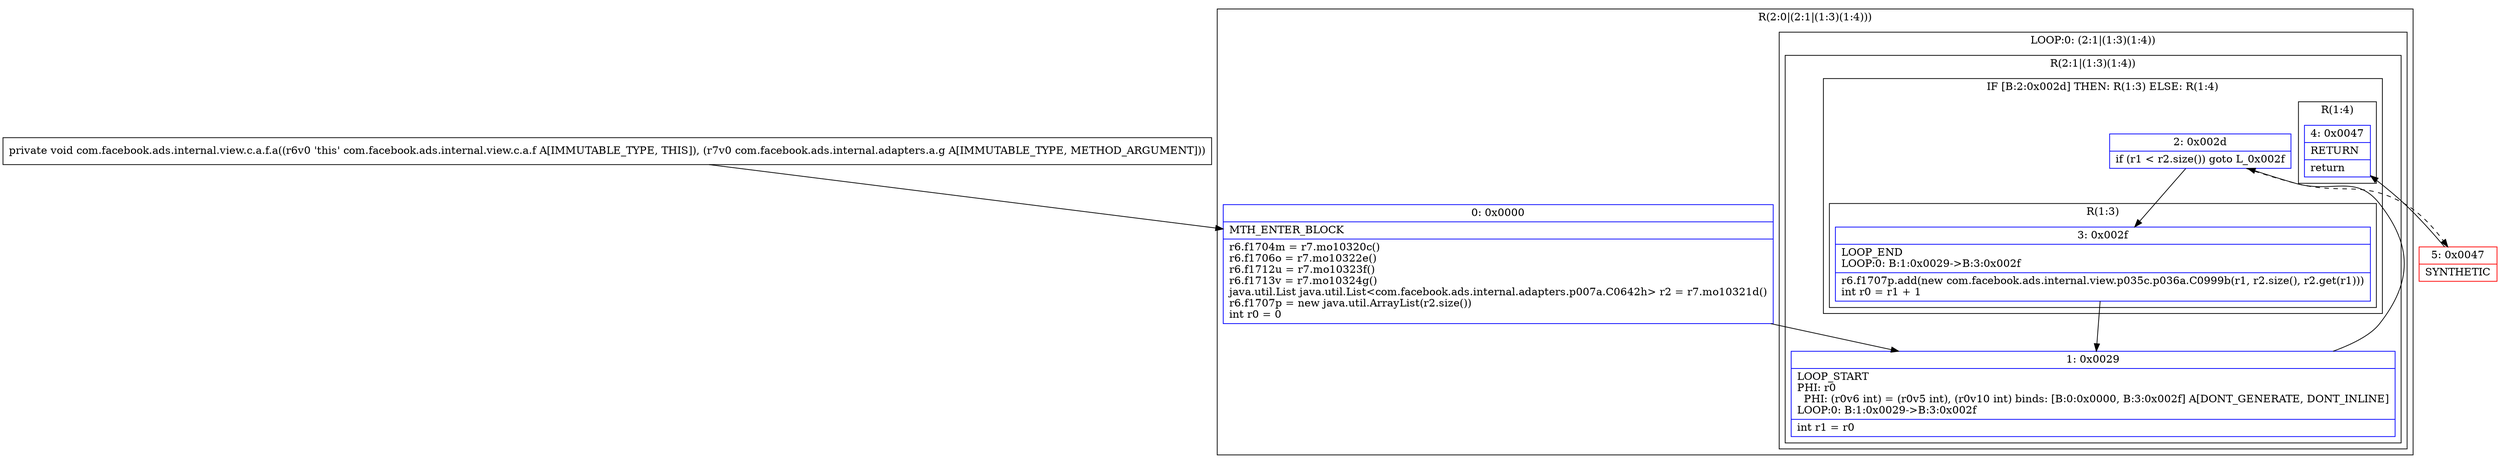 digraph "CFG forcom.facebook.ads.internal.view.c.a.f.a(Lcom\/facebook\/ads\/internal\/adapters\/a\/g;)V" {
subgraph cluster_Region_1134645739 {
label = "R(2:0|(2:1|(1:3)(1:4)))";
node [shape=record,color=blue];
Node_0 [shape=record,label="{0\:\ 0x0000|MTH_ENTER_BLOCK\l|r6.f1704m = r7.mo10320c()\lr6.f1706o = r7.mo10322e()\lr6.f1712u = r7.mo10323f()\lr6.f1713v = r7.mo10324g()\ljava.util.List java.util.List\<com.facebook.ads.internal.adapters.p007a.C0642h\> r2 = r7.mo10321d()\lr6.f1707p = new java.util.ArrayList(r2.size())\lint r0 = 0\l}"];
subgraph cluster_LoopRegion_848035409 {
label = "LOOP:0: (2:1|(1:3)(1:4))";
node [shape=record,color=blue];
subgraph cluster_Region_1357427444 {
label = "R(2:1|(1:3)(1:4))";
node [shape=record,color=blue];
Node_1 [shape=record,label="{1\:\ 0x0029|LOOP_START\lPHI: r0 \l  PHI: (r0v6 int) = (r0v5 int), (r0v10 int) binds: [B:0:0x0000, B:3:0x002f] A[DONT_GENERATE, DONT_INLINE]\lLOOP:0: B:1:0x0029\-\>B:3:0x002f\l|int r1 = r0\l}"];
subgraph cluster_IfRegion_1167280500 {
label = "IF [B:2:0x002d] THEN: R(1:3) ELSE: R(1:4)";
node [shape=record,color=blue];
Node_2 [shape=record,label="{2\:\ 0x002d|if (r1 \< r2.size()) goto L_0x002f\l}"];
subgraph cluster_Region_610981685 {
label = "R(1:3)";
node [shape=record,color=blue];
Node_3 [shape=record,label="{3\:\ 0x002f|LOOP_END\lLOOP:0: B:1:0x0029\-\>B:3:0x002f\l|r6.f1707p.add(new com.facebook.ads.internal.view.p035c.p036a.C0999b(r1, r2.size(), r2.get(r1)))\lint r0 = r1 + 1\l}"];
}
subgraph cluster_Region_1895035828 {
label = "R(1:4)";
node [shape=record,color=blue];
Node_4 [shape=record,label="{4\:\ 0x0047|RETURN\l|return\l}"];
}
}
}
}
}
Node_5 [shape=record,color=red,label="{5\:\ 0x0047|SYNTHETIC\l}"];
MethodNode[shape=record,label="{private void com.facebook.ads.internal.view.c.a.f.a((r6v0 'this' com.facebook.ads.internal.view.c.a.f A[IMMUTABLE_TYPE, THIS]), (r7v0 com.facebook.ads.internal.adapters.a.g A[IMMUTABLE_TYPE, METHOD_ARGUMENT])) }"];
MethodNode -> Node_0;
Node_0 -> Node_1;
Node_1 -> Node_2;
Node_2 -> Node_3;
Node_2 -> Node_5[style=dashed];
Node_3 -> Node_1;
Node_5 -> Node_4;
}

